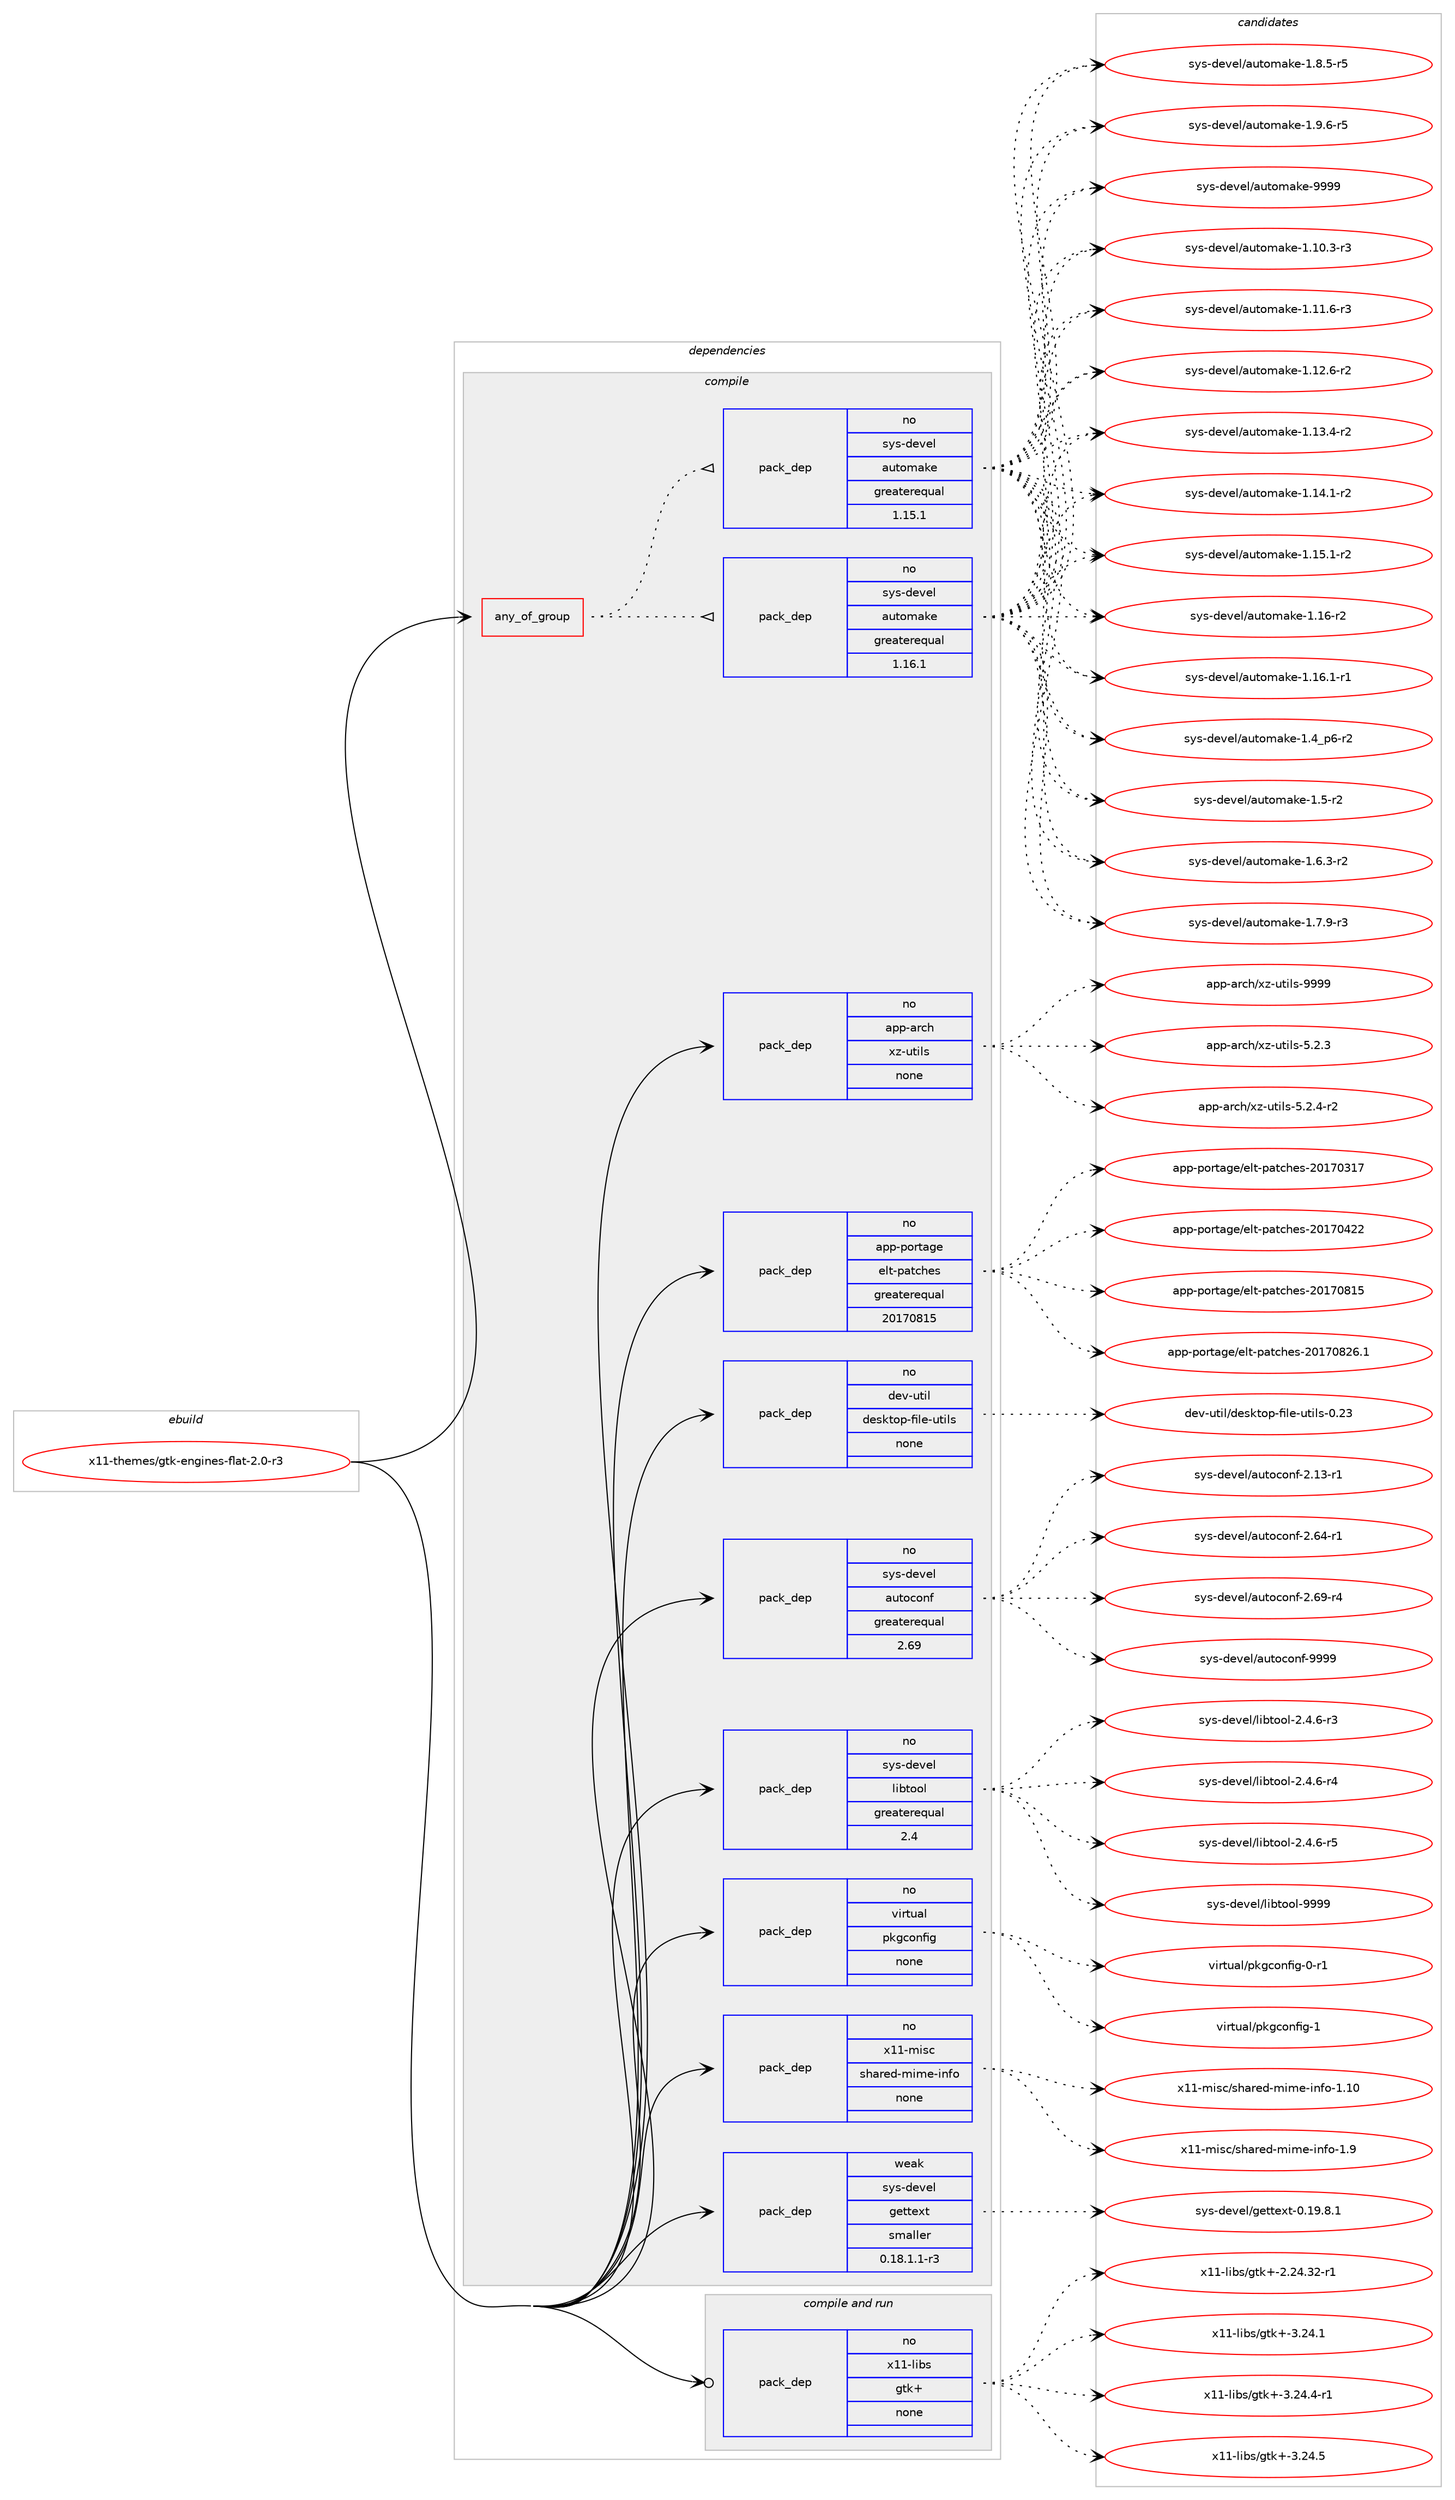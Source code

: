 digraph prolog {

# *************
# Graph options
# *************

newrank=true;
concentrate=true;
compound=true;
graph [rankdir=LR,fontname=Helvetica,fontsize=10,ranksep=1.5];#, ranksep=2.5, nodesep=0.2];
edge  [arrowhead=vee];
node  [fontname=Helvetica,fontsize=10];

# **********
# The ebuild
# **********

subgraph cluster_leftcol {
color=gray;
rank=same;
label=<<i>ebuild</i>>;
id [label="x11-themes/gtk-engines-flat-2.0-r3", color=red, width=4, href="../x11-themes/gtk-engines-flat-2.0-r3.svg"];
}

# ****************
# The dependencies
# ****************

subgraph cluster_midcol {
color=gray;
label=<<i>dependencies</i>>;
subgraph cluster_compile {
fillcolor="#eeeeee";
style=filled;
label=<<i>compile</i>>;
subgraph any28831 {
dependency1769069 [label=<<TABLE BORDER="0" CELLBORDER="1" CELLSPACING="0" CELLPADDING="4"><TR><TD CELLPADDING="10">any_of_group</TD></TR></TABLE>>, shape=none, color=red];subgraph pack1272048 {
dependency1769070 [label=<<TABLE BORDER="0" CELLBORDER="1" CELLSPACING="0" CELLPADDING="4" WIDTH="220"><TR><TD ROWSPAN="6" CELLPADDING="30">pack_dep</TD></TR><TR><TD WIDTH="110">no</TD></TR><TR><TD>sys-devel</TD></TR><TR><TD>automake</TD></TR><TR><TD>greaterequal</TD></TR><TR><TD>1.16.1</TD></TR></TABLE>>, shape=none, color=blue];
}
dependency1769069:e -> dependency1769070:w [weight=20,style="dotted",arrowhead="oinv"];
subgraph pack1272049 {
dependency1769071 [label=<<TABLE BORDER="0" CELLBORDER="1" CELLSPACING="0" CELLPADDING="4" WIDTH="220"><TR><TD ROWSPAN="6" CELLPADDING="30">pack_dep</TD></TR><TR><TD WIDTH="110">no</TD></TR><TR><TD>sys-devel</TD></TR><TR><TD>automake</TD></TR><TR><TD>greaterequal</TD></TR><TR><TD>1.15.1</TD></TR></TABLE>>, shape=none, color=blue];
}
dependency1769069:e -> dependency1769071:w [weight=20,style="dotted",arrowhead="oinv"];
}
id:e -> dependency1769069:w [weight=20,style="solid",arrowhead="vee"];
subgraph pack1272050 {
dependency1769072 [label=<<TABLE BORDER="0" CELLBORDER="1" CELLSPACING="0" CELLPADDING="4" WIDTH="220"><TR><TD ROWSPAN="6" CELLPADDING="30">pack_dep</TD></TR><TR><TD WIDTH="110">no</TD></TR><TR><TD>app-arch</TD></TR><TR><TD>xz-utils</TD></TR><TR><TD>none</TD></TR><TR><TD></TD></TR></TABLE>>, shape=none, color=blue];
}
id:e -> dependency1769072:w [weight=20,style="solid",arrowhead="vee"];
subgraph pack1272051 {
dependency1769073 [label=<<TABLE BORDER="0" CELLBORDER="1" CELLSPACING="0" CELLPADDING="4" WIDTH="220"><TR><TD ROWSPAN="6" CELLPADDING="30">pack_dep</TD></TR><TR><TD WIDTH="110">no</TD></TR><TR><TD>app-portage</TD></TR><TR><TD>elt-patches</TD></TR><TR><TD>greaterequal</TD></TR><TR><TD>20170815</TD></TR></TABLE>>, shape=none, color=blue];
}
id:e -> dependency1769073:w [weight=20,style="solid",arrowhead="vee"];
subgraph pack1272052 {
dependency1769074 [label=<<TABLE BORDER="0" CELLBORDER="1" CELLSPACING="0" CELLPADDING="4" WIDTH="220"><TR><TD ROWSPAN="6" CELLPADDING="30">pack_dep</TD></TR><TR><TD WIDTH="110">no</TD></TR><TR><TD>dev-util</TD></TR><TR><TD>desktop-file-utils</TD></TR><TR><TD>none</TD></TR><TR><TD></TD></TR></TABLE>>, shape=none, color=blue];
}
id:e -> dependency1769074:w [weight=20,style="solid",arrowhead="vee"];
subgraph pack1272053 {
dependency1769075 [label=<<TABLE BORDER="0" CELLBORDER="1" CELLSPACING="0" CELLPADDING="4" WIDTH="220"><TR><TD ROWSPAN="6" CELLPADDING="30">pack_dep</TD></TR><TR><TD WIDTH="110">no</TD></TR><TR><TD>sys-devel</TD></TR><TR><TD>autoconf</TD></TR><TR><TD>greaterequal</TD></TR><TR><TD>2.69</TD></TR></TABLE>>, shape=none, color=blue];
}
id:e -> dependency1769075:w [weight=20,style="solid",arrowhead="vee"];
subgraph pack1272054 {
dependency1769076 [label=<<TABLE BORDER="0" CELLBORDER="1" CELLSPACING="0" CELLPADDING="4" WIDTH="220"><TR><TD ROWSPAN="6" CELLPADDING="30">pack_dep</TD></TR><TR><TD WIDTH="110">no</TD></TR><TR><TD>sys-devel</TD></TR><TR><TD>libtool</TD></TR><TR><TD>greaterequal</TD></TR><TR><TD>2.4</TD></TR></TABLE>>, shape=none, color=blue];
}
id:e -> dependency1769076:w [weight=20,style="solid",arrowhead="vee"];
subgraph pack1272055 {
dependency1769077 [label=<<TABLE BORDER="0" CELLBORDER="1" CELLSPACING="0" CELLPADDING="4" WIDTH="220"><TR><TD ROWSPAN="6" CELLPADDING="30">pack_dep</TD></TR><TR><TD WIDTH="110">no</TD></TR><TR><TD>virtual</TD></TR><TR><TD>pkgconfig</TD></TR><TR><TD>none</TD></TR><TR><TD></TD></TR></TABLE>>, shape=none, color=blue];
}
id:e -> dependency1769077:w [weight=20,style="solid",arrowhead="vee"];
subgraph pack1272056 {
dependency1769078 [label=<<TABLE BORDER="0" CELLBORDER="1" CELLSPACING="0" CELLPADDING="4" WIDTH="220"><TR><TD ROWSPAN="6" CELLPADDING="30">pack_dep</TD></TR><TR><TD WIDTH="110">no</TD></TR><TR><TD>x11-misc</TD></TR><TR><TD>shared-mime-info</TD></TR><TR><TD>none</TD></TR><TR><TD></TD></TR></TABLE>>, shape=none, color=blue];
}
id:e -> dependency1769078:w [weight=20,style="solid",arrowhead="vee"];
subgraph pack1272057 {
dependency1769079 [label=<<TABLE BORDER="0" CELLBORDER="1" CELLSPACING="0" CELLPADDING="4" WIDTH="220"><TR><TD ROWSPAN="6" CELLPADDING="30">pack_dep</TD></TR><TR><TD WIDTH="110">weak</TD></TR><TR><TD>sys-devel</TD></TR><TR><TD>gettext</TD></TR><TR><TD>smaller</TD></TR><TR><TD>0.18.1.1-r3</TD></TR></TABLE>>, shape=none, color=blue];
}
id:e -> dependency1769079:w [weight=20,style="solid",arrowhead="vee"];
}
subgraph cluster_compileandrun {
fillcolor="#eeeeee";
style=filled;
label=<<i>compile and run</i>>;
subgraph pack1272058 {
dependency1769080 [label=<<TABLE BORDER="0" CELLBORDER="1" CELLSPACING="0" CELLPADDING="4" WIDTH="220"><TR><TD ROWSPAN="6" CELLPADDING="30">pack_dep</TD></TR><TR><TD WIDTH="110">no</TD></TR><TR><TD>x11-libs</TD></TR><TR><TD>gtk+</TD></TR><TR><TD>none</TD></TR><TR><TD></TD></TR></TABLE>>, shape=none, color=blue];
}
id:e -> dependency1769080:w [weight=20,style="solid",arrowhead="odotvee"];
}
subgraph cluster_run {
fillcolor="#eeeeee";
style=filled;
label=<<i>run</i>>;
}
}

# **************
# The candidates
# **************

subgraph cluster_choices {
rank=same;
color=gray;
label=<<i>candidates</i>>;

subgraph choice1272048 {
color=black;
nodesep=1;
choice11512111545100101118101108479711711611110997107101454946494846514511451 [label="sys-devel/automake-1.10.3-r3", color=red, width=4,href="../sys-devel/automake-1.10.3-r3.svg"];
choice11512111545100101118101108479711711611110997107101454946494946544511451 [label="sys-devel/automake-1.11.6-r3", color=red, width=4,href="../sys-devel/automake-1.11.6-r3.svg"];
choice11512111545100101118101108479711711611110997107101454946495046544511450 [label="sys-devel/automake-1.12.6-r2", color=red, width=4,href="../sys-devel/automake-1.12.6-r2.svg"];
choice11512111545100101118101108479711711611110997107101454946495146524511450 [label="sys-devel/automake-1.13.4-r2", color=red, width=4,href="../sys-devel/automake-1.13.4-r2.svg"];
choice11512111545100101118101108479711711611110997107101454946495246494511450 [label="sys-devel/automake-1.14.1-r2", color=red, width=4,href="../sys-devel/automake-1.14.1-r2.svg"];
choice11512111545100101118101108479711711611110997107101454946495346494511450 [label="sys-devel/automake-1.15.1-r2", color=red, width=4,href="../sys-devel/automake-1.15.1-r2.svg"];
choice1151211154510010111810110847971171161111099710710145494649544511450 [label="sys-devel/automake-1.16-r2", color=red, width=4,href="../sys-devel/automake-1.16-r2.svg"];
choice11512111545100101118101108479711711611110997107101454946495446494511449 [label="sys-devel/automake-1.16.1-r1", color=red, width=4,href="../sys-devel/automake-1.16.1-r1.svg"];
choice115121115451001011181011084797117116111109971071014549465295112544511450 [label="sys-devel/automake-1.4_p6-r2", color=red, width=4,href="../sys-devel/automake-1.4_p6-r2.svg"];
choice11512111545100101118101108479711711611110997107101454946534511450 [label="sys-devel/automake-1.5-r2", color=red, width=4,href="../sys-devel/automake-1.5-r2.svg"];
choice115121115451001011181011084797117116111109971071014549465446514511450 [label="sys-devel/automake-1.6.3-r2", color=red, width=4,href="../sys-devel/automake-1.6.3-r2.svg"];
choice115121115451001011181011084797117116111109971071014549465546574511451 [label="sys-devel/automake-1.7.9-r3", color=red, width=4,href="../sys-devel/automake-1.7.9-r3.svg"];
choice115121115451001011181011084797117116111109971071014549465646534511453 [label="sys-devel/automake-1.8.5-r5", color=red, width=4,href="../sys-devel/automake-1.8.5-r5.svg"];
choice115121115451001011181011084797117116111109971071014549465746544511453 [label="sys-devel/automake-1.9.6-r5", color=red, width=4,href="../sys-devel/automake-1.9.6-r5.svg"];
choice115121115451001011181011084797117116111109971071014557575757 [label="sys-devel/automake-9999", color=red, width=4,href="../sys-devel/automake-9999.svg"];
dependency1769070:e -> choice11512111545100101118101108479711711611110997107101454946494846514511451:w [style=dotted,weight="100"];
dependency1769070:e -> choice11512111545100101118101108479711711611110997107101454946494946544511451:w [style=dotted,weight="100"];
dependency1769070:e -> choice11512111545100101118101108479711711611110997107101454946495046544511450:w [style=dotted,weight="100"];
dependency1769070:e -> choice11512111545100101118101108479711711611110997107101454946495146524511450:w [style=dotted,weight="100"];
dependency1769070:e -> choice11512111545100101118101108479711711611110997107101454946495246494511450:w [style=dotted,weight="100"];
dependency1769070:e -> choice11512111545100101118101108479711711611110997107101454946495346494511450:w [style=dotted,weight="100"];
dependency1769070:e -> choice1151211154510010111810110847971171161111099710710145494649544511450:w [style=dotted,weight="100"];
dependency1769070:e -> choice11512111545100101118101108479711711611110997107101454946495446494511449:w [style=dotted,weight="100"];
dependency1769070:e -> choice115121115451001011181011084797117116111109971071014549465295112544511450:w [style=dotted,weight="100"];
dependency1769070:e -> choice11512111545100101118101108479711711611110997107101454946534511450:w [style=dotted,weight="100"];
dependency1769070:e -> choice115121115451001011181011084797117116111109971071014549465446514511450:w [style=dotted,weight="100"];
dependency1769070:e -> choice115121115451001011181011084797117116111109971071014549465546574511451:w [style=dotted,weight="100"];
dependency1769070:e -> choice115121115451001011181011084797117116111109971071014549465646534511453:w [style=dotted,weight="100"];
dependency1769070:e -> choice115121115451001011181011084797117116111109971071014549465746544511453:w [style=dotted,weight="100"];
dependency1769070:e -> choice115121115451001011181011084797117116111109971071014557575757:w [style=dotted,weight="100"];
}
subgraph choice1272049 {
color=black;
nodesep=1;
choice11512111545100101118101108479711711611110997107101454946494846514511451 [label="sys-devel/automake-1.10.3-r3", color=red, width=4,href="../sys-devel/automake-1.10.3-r3.svg"];
choice11512111545100101118101108479711711611110997107101454946494946544511451 [label="sys-devel/automake-1.11.6-r3", color=red, width=4,href="../sys-devel/automake-1.11.6-r3.svg"];
choice11512111545100101118101108479711711611110997107101454946495046544511450 [label="sys-devel/automake-1.12.6-r2", color=red, width=4,href="../sys-devel/automake-1.12.6-r2.svg"];
choice11512111545100101118101108479711711611110997107101454946495146524511450 [label="sys-devel/automake-1.13.4-r2", color=red, width=4,href="../sys-devel/automake-1.13.4-r2.svg"];
choice11512111545100101118101108479711711611110997107101454946495246494511450 [label="sys-devel/automake-1.14.1-r2", color=red, width=4,href="../sys-devel/automake-1.14.1-r2.svg"];
choice11512111545100101118101108479711711611110997107101454946495346494511450 [label="sys-devel/automake-1.15.1-r2", color=red, width=4,href="../sys-devel/automake-1.15.1-r2.svg"];
choice1151211154510010111810110847971171161111099710710145494649544511450 [label="sys-devel/automake-1.16-r2", color=red, width=4,href="../sys-devel/automake-1.16-r2.svg"];
choice11512111545100101118101108479711711611110997107101454946495446494511449 [label="sys-devel/automake-1.16.1-r1", color=red, width=4,href="../sys-devel/automake-1.16.1-r1.svg"];
choice115121115451001011181011084797117116111109971071014549465295112544511450 [label="sys-devel/automake-1.4_p6-r2", color=red, width=4,href="../sys-devel/automake-1.4_p6-r2.svg"];
choice11512111545100101118101108479711711611110997107101454946534511450 [label="sys-devel/automake-1.5-r2", color=red, width=4,href="../sys-devel/automake-1.5-r2.svg"];
choice115121115451001011181011084797117116111109971071014549465446514511450 [label="sys-devel/automake-1.6.3-r2", color=red, width=4,href="../sys-devel/automake-1.6.3-r2.svg"];
choice115121115451001011181011084797117116111109971071014549465546574511451 [label="sys-devel/automake-1.7.9-r3", color=red, width=4,href="../sys-devel/automake-1.7.9-r3.svg"];
choice115121115451001011181011084797117116111109971071014549465646534511453 [label="sys-devel/automake-1.8.5-r5", color=red, width=4,href="../sys-devel/automake-1.8.5-r5.svg"];
choice115121115451001011181011084797117116111109971071014549465746544511453 [label="sys-devel/automake-1.9.6-r5", color=red, width=4,href="../sys-devel/automake-1.9.6-r5.svg"];
choice115121115451001011181011084797117116111109971071014557575757 [label="sys-devel/automake-9999", color=red, width=4,href="../sys-devel/automake-9999.svg"];
dependency1769071:e -> choice11512111545100101118101108479711711611110997107101454946494846514511451:w [style=dotted,weight="100"];
dependency1769071:e -> choice11512111545100101118101108479711711611110997107101454946494946544511451:w [style=dotted,weight="100"];
dependency1769071:e -> choice11512111545100101118101108479711711611110997107101454946495046544511450:w [style=dotted,weight="100"];
dependency1769071:e -> choice11512111545100101118101108479711711611110997107101454946495146524511450:w [style=dotted,weight="100"];
dependency1769071:e -> choice11512111545100101118101108479711711611110997107101454946495246494511450:w [style=dotted,weight="100"];
dependency1769071:e -> choice11512111545100101118101108479711711611110997107101454946495346494511450:w [style=dotted,weight="100"];
dependency1769071:e -> choice1151211154510010111810110847971171161111099710710145494649544511450:w [style=dotted,weight="100"];
dependency1769071:e -> choice11512111545100101118101108479711711611110997107101454946495446494511449:w [style=dotted,weight="100"];
dependency1769071:e -> choice115121115451001011181011084797117116111109971071014549465295112544511450:w [style=dotted,weight="100"];
dependency1769071:e -> choice11512111545100101118101108479711711611110997107101454946534511450:w [style=dotted,weight="100"];
dependency1769071:e -> choice115121115451001011181011084797117116111109971071014549465446514511450:w [style=dotted,weight="100"];
dependency1769071:e -> choice115121115451001011181011084797117116111109971071014549465546574511451:w [style=dotted,weight="100"];
dependency1769071:e -> choice115121115451001011181011084797117116111109971071014549465646534511453:w [style=dotted,weight="100"];
dependency1769071:e -> choice115121115451001011181011084797117116111109971071014549465746544511453:w [style=dotted,weight="100"];
dependency1769071:e -> choice115121115451001011181011084797117116111109971071014557575757:w [style=dotted,weight="100"];
}
subgraph choice1272050 {
color=black;
nodesep=1;
choice971121124597114991044712012245117116105108115455346504651 [label="app-arch/xz-utils-5.2.3", color=red, width=4,href="../app-arch/xz-utils-5.2.3.svg"];
choice9711211245971149910447120122451171161051081154553465046524511450 [label="app-arch/xz-utils-5.2.4-r2", color=red, width=4,href="../app-arch/xz-utils-5.2.4-r2.svg"];
choice9711211245971149910447120122451171161051081154557575757 [label="app-arch/xz-utils-9999", color=red, width=4,href="../app-arch/xz-utils-9999.svg"];
dependency1769072:e -> choice971121124597114991044712012245117116105108115455346504651:w [style=dotted,weight="100"];
dependency1769072:e -> choice9711211245971149910447120122451171161051081154553465046524511450:w [style=dotted,weight="100"];
dependency1769072:e -> choice9711211245971149910447120122451171161051081154557575757:w [style=dotted,weight="100"];
}
subgraph choice1272051 {
color=black;
nodesep=1;
choice97112112451121111141169710310147101108116451129711699104101115455048495548514955 [label="app-portage/elt-patches-20170317", color=red, width=4,href="../app-portage/elt-patches-20170317.svg"];
choice97112112451121111141169710310147101108116451129711699104101115455048495548525050 [label="app-portage/elt-patches-20170422", color=red, width=4,href="../app-portage/elt-patches-20170422.svg"];
choice97112112451121111141169710310147101108116451129711699104101115455048495548564953 [label="app-portage/elt-patches-20170815", color=red, width=4,href="../app-portage/elt-patches-20170815.svg"];
choice971121124511211111411697103101471011081164511297116991041011154550484955485650544649 [label="app-portage/elt-patches-20170826.1", color=red, width=4,href="../app-portage/elt-patches-20170826.1.svg"];
dependency1769073:e -> choice97112112451121111141169710310147101108116451129711699104101115455048495548514955:w [style=dotted,weight="100"];
dependency1769073:e -> choice97112112451121111141169710310147101108116451129711699104101115455048495548525050:w [style=dotted,weight="100"];
dependency1769073:e -> choice97112112451121111141169710310147101108116451129711699104101115455048495548564953:w [style=dotted,weight="100"];
dependency1769073:e -> choice971121124511211111411697103101471011081164511297116991041011154550484955485650544649:w [style=dotted,weight="100"];
}
subgraph choice1272052 {
color=black;
nodesep=1;
choice100101118451171161051084710010111510711611111245102105108101451171161051081154548465051 [label="dev-util/desktop-file-utils-0.23", color=red, width=4,href="../dev-util/desktop-file-utils-0.23.svg"];
dependency1769074:e -> choice100101118451171161051084710010111510711611111245102105108101451171161051081154548465051:w [style=dotted,weight="100"];
}
subgraph choice1272053 {
color=black;
nodesep=1;
choice1151211154510010111810110847971171161119911111010245504649514511449 [label="sys-devel/autoconf-2.13-r1", color=red, width=4,href="../sys-devel/autoconf-2.13-r1.svg"];
choice1151211154510010111810110847971171161119911111010245504654524511449 [label="sys-devel/autoconf-2.64-r1", color=red, width=4,href="../sys-devel/autoconf-2.64-r1.svg"];
choice1151211154510010111810110847971171161119911111010245504654574511452 [label="sys-devel/autoconf-2.69-r4", color=red, width=4,href="../sys-devel/autoconf-2.69-r4.svg"];
choice115121115451001011181011084797117116111991111101024557575757 [label="sys-devel/autoconf-9999", color=red, width=4,href="../sys-devel/autoconf-9999.svg"];
dependency1769075:e -> choice1151211154510010111810110847971171161119911111010245504649514511449:w [style=dotted,weight="100"];
dependency1769075:e -> choice1151211154510010111810110847971171161119911111010245504654524511449:w [style=dotted,weight="100"];
dependency1769075:e -> choice1151211154510010111810110847971171161119911111010245504654574511452:w [style=dotted,weight="100"];
dependency1769075:e -> choice115121115451001011181011084797117116111991111101024557575757:w [style=dotted,weight="100"];
}
subgraph choice1272054 {
color=black;
nodesep=1;
choice1151211154510010111810110847108105981161111111084550465246544511451 [label="sys-devel/libtool-2.4.6-r3", color=red, width=4,href="../sys-devel/libtool-2.4.6-r3.svg"];
choice1151211154510010111810110847108105981161111111084550465246544511452 [label="sys-devel/libtool-2.4.6-r4", color=red, width=4,href="../sys-devel/libtool-2.4.6-r4.svg"];
choice1151211154510010111810110847108105981161111111084550465246544511453 [label="sys-devel/libtool-2.4.6-r5", color=red, width=4,href="../sys-devel/libtool-2.4.6-r5.svg"];
choice1151211154510010111810110847108105981161111111084557575757 [label="sys-devel/libtool-9999", color=red, width=4,href="../sys-devel/libtool-9999.svg"];
dependency1769076:e -> choice1151211154510010111810110847108105981161111111084550465246544511451:w [style=dotted,weight="100"];
dependency1769076:e -> choice1151211154510010111810110847108105981161111111084550465246544511452:w [style=dotted,weight="100"];
dependency1769076:e -> choice1151211154510010111810110847108105981161111111084550465246544511453:w [style=dotted,weight="100"];
dependency1769076:e -> choice1151211154510010111810110847108105981161111111084557575757:w [style=dotted,weight="100"];
}
subgraph choice1272055 {
color=black;
nodesep=1;
choice11810511411611797108471121071039911111010210510345484511449 [label="virtual/pkgconfig-0-r1", color=red, width=4,href="../virtual/pkgconfig-0-r1.svg"];
choice1181051141161179710847112107103991111101021051034549 [label="virtual/pkgconfig-1", color=red, width=4,href="../virtual/pkgconfig-1.svg"];
dependency1769077:e -> choice11810511411611797108471121071039911111010210510345484511449:w [style=dotted,weight="100"];
dependency1769077:e -> choice1181051141161179710847112107103991111101021051034549:w [style=dotted,weight="100"];
}
subgraph choice1272056 {
color=black;
nodesep=1;
choice12049494510910511599471151049711410110045109105109101451051101021114549464948 [label="x11-misc/shared-mime-info-1.10", color=red, width=4,href="../x11-misc/shared-mime-info-1.10.svg"];
choice120494945109105115994711510497114101100451091051091014510511010211145494657 [label="x11-misc/shared-mime-info-1.9", color=red, width=4,href="../x11-misc/shared-mime-info-1.9.svg"];
dependency1769078:e -> choice12049494510910511599471151049711410110045109105109101451051101021114549464948:w [style=dotted,weight="100"];
dependency1769078:e -> choice120494945109105115994711510497114101100451091051091014510511010211145494657:w [style=dotted,weight="100"];
}
subgraph choice1272057 {
color=black;
nodesep=1;
choice1151211154510010111810110847103101116116101120116454846495746564649 [label="sys-devel/gettext-0.19.8.1", color=red, width=4,href="../sys-devel/gettext-0.19.8.1.svg"];
dependency1769079:e -> choice1151211154510010111810110847103101116116101120116454846495746564649:w [style=dotted,weight="100"];
}
subgraph choice1272058 {
color=black;
nodesep=1;
choice12049494510810598115471031161074345504650524651504511449 [label="x11-libs/gtk+-2.24.32-r1", color=red, width=4,href="../x11-libs/gtk+-2.24.32-r1.svg"];
choice12049494510810598115471031161074345514650524649 [label="x11-libs/gtk+-3.24.1", color=red, width=4,href="../x11-libs/gtk+-3.24.1.svg"];
choice120494945108105981154710311610743455146505246524511449 [label="x11-libs/gtk+-3.24.4-r1", color=red, width=4,href="../x11-libs/gtk+-3.24.4-r1.svg"];
choice12049494510810598115471031161074345514650524653 [label="x11-libs/gtk+-3.24.5", color=red, width=4,href="../x11-libs/gtk+-3.24.5.svg"];
dependency1769080:e -> choice12049494510810598115471031161074345504650524651504511449:w [style=dotted,weight="100"];
dependency1769080:e -> choice12049494510810598115471031161074345514650524649:w [style=dotted,weight="100"];
dependency1769080:e -> choice120494945108105981154710311610743455146505246524511449:w [style=dotted,weight="100"];
dependency1769080:e -> choice12049494510810598115471031161074345514650524653:w [style=dotted,weight="100"];
}
}

}
